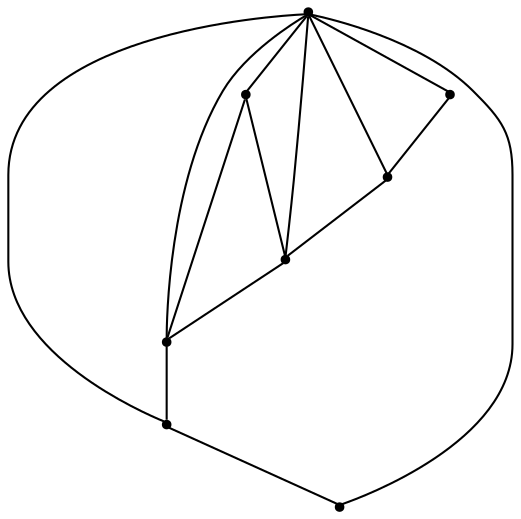 graph {
  node [shape=point,comment="{\"directed\":false,\"doi\":\"10.4230/LIPIcs.GD.2024.32\",\"figure\":\"15 (2)\"}"]

  v0 [pos="739.6744768751713,1117.1125912257676"]
  v1 [pos="581.2975861752617,927.1059257799636"]
  v2 [pos="644.6483551743862,927.1059257799636"]
  v3 [pos="612.9729388769222,1117.1125912257676"]
  v4 [pos="707.999124173511,927.1059257799636"]
  v5 [pos="454.5960004801598,927.1059257799636"]
  v6 [pos="771.3498931726356,927.1059257799636"]
  v7 [pos="517.9468012771862,927.1059257799636"]

  v0 -- v1 [id="-1",pos="739.6744768751713,1117.1125912257676 581.2975861752617,927.1059257799636 581.2975861752617,927.1059257799636 581.2975861752617,927.1059257799636"]
  v3 -- v0 [id="-3",pos="612.9729388769222,1117.1125912257676 739.6744768751713,1117.1125912257676 739.6744768751713,1117.1125912257676 739.6744768751713,1117.1125912257676"]
  v5 -- v7 [id="-6",pos="454.5960004801598,927.1059257799636 517.9468012771862,927.1059257799636 517.9468012771862,927.1059257799636 517.9468012771862,927.1059257799636"]
  v7 -- v1 [id="-7",pos="517.9468012771862,927.1059257799636 581.2975861752617,927.1059257799636 581.2975861752617,927.1059257799636 581.2975861752617,927.1059257799636"]
  v1 -- v2 [id="-8",pos="581.2975861752617,927.1059257799636 644.6483551743862,927.1059257799636 644.6483551743862,927.1059257799636 644.6483551743862,927.1059257799636"]
  v2 -- v4 [id="-9",pos="644.6483551743862,927.1059257799636 707.999124173511,927.1059257799636 707.999124173511,927.1059257799636 707.999124173511,927.1059257799636"]
  v4 -- v6 [id="-10",pos="707.999124173511,927.1059257799636 771.3498931726356,927.1059257799636 771.3498931726356,927.1059257799636 771.3498931726356,927.1059257799636"]
  v3 -- v2 [id="-12",pos="612.9729388769222,1117.1125912257676 644.6483551743862,927.1059257799636 644.6483551743862,927.1059257799636 644.6483551743862,927.1059257799636"]
  v3 -- v7 [id="-13",pos="612.9729388769222,1117.1125912257676 517.9468012771862,927.1059257799636 517.9468012771862,927.1059257799636 517.9468012771862,927.1059257799636"]
  v3 -- v6 [id="-14",pos="612.9729388769222,1117.1125912257676 771.3498931726356,927.1059257799636 771.3498931726356,927.1059257799636 771.3498931726356,927.1059257799636"]
  v3 -- v1 [id="-15",pos="612.9729388769222,1117.1125912257676 581.2975861752617,927.1059257799636 581.2975861752617,927.1059257799636 581.2975861752617,927.1059257799636"]
  v3 -- v5 [id="-16",pos="612.9729388769222,1117.1125912257676 454.5960004801598,927.1059257799636 454.5960004801598,927.1059257799636 454.5960004801598,927.1059257799636"]
  v3 -- v4 [id="-17",pos="612.9729388769222,1117.1125912257676 707.999124173511,927.1059257799636 707.999124173511,927.1059257799636 707.999124173511,927.1059257799636"]
  v0 -- v2 [id="-18",pos="739.6744768751713,1117.1125912257676 644.6483551743862,927.1059257799636 644.6483551743862,927.1059257799636 644.6483551743862,927.1059257799636"]
}